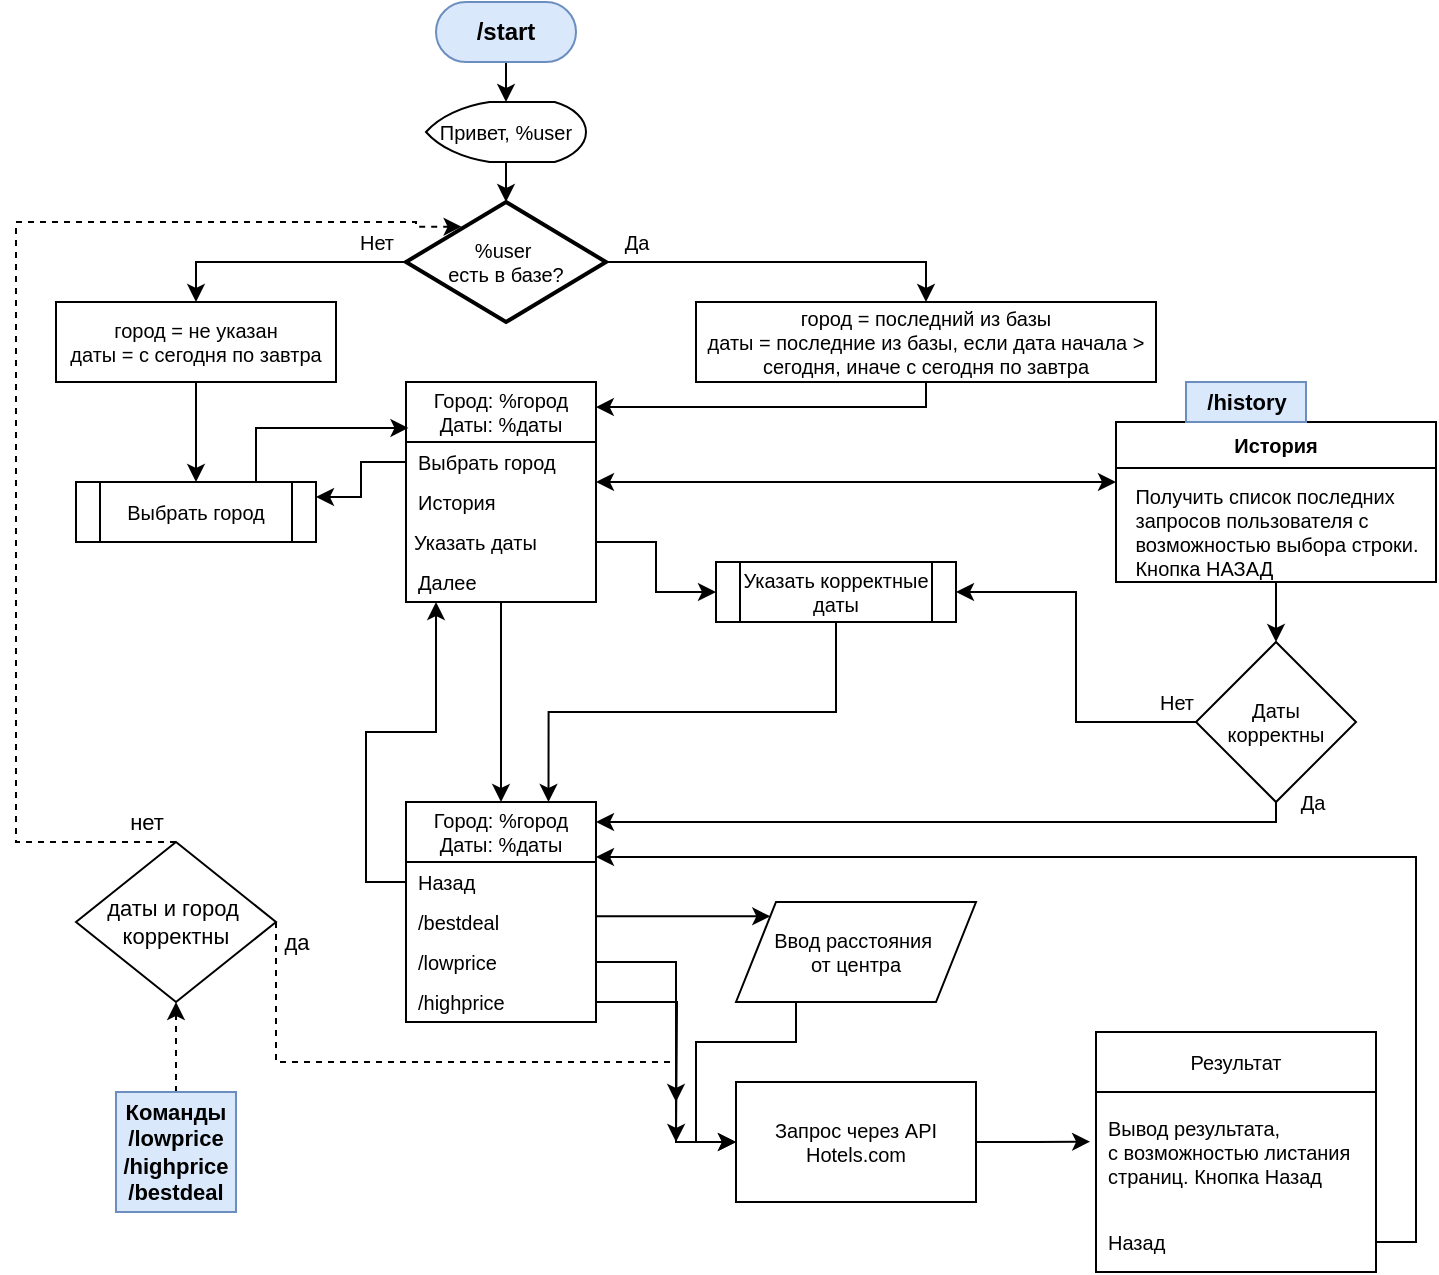 <mxfile version="17.4.4" type="google"><diagram id="0ltrLucjNvKU8GN_2eWd" name="Страница 1"><mxGraphModel grid="1" page="1" gridSize="10" guides="1" tooltips="1" connect="1" arrows="1" fold="1" pageScale="1" pageWidth="827" pageHeight="1169" math="0" shadow="0"><root><mxCell id="0"/><mxCell id="1" parent="0"/><mxCell id="1IQiElOwQ300yY20HpAK-11" style="edgeStyle=orthogonalEdgeStyle;rounded=0;orthogonalLoop=1;jettySize=auto;html=1;exitX=0.5;exitY=1;exitDx=0;exitDy=0;entryX=0.5;entryY=0;entryDx=0;entryDy=0;entryPerimeter=0;fontSize=10;" edge="1" parent="1" source="1IQiElOwQ300yY20HpAK-1" target="1IQiElOwQ300yY20HpAK-10"><mxGeometry relative="1" as="geometry"/></mxCell><mxCell id="1IQiElOwQ300yY20HpAK-1" value="/start" style="rounded=1;whiteSpace=wrap;html=1;arcSize=50;fillColor=#dae8fc;strokeColor=#6c8ebf;fontStyle=1" vertex="1" parent="1"><mxGeometry x="269" y="40" width="70" height="30" as="geometry"/></mxCell><mxCell id="1IQiElOwQ300yY20HpAK-41" style="edgeStyle=orthogonalEdgeStyle;rounded=0;orthogonalLoop=1;jettySize=auto;html=1;exitX=0.5;exitY=1;exitDx=0;exitDy=0;exitPerimeter=0;entryX=0.5;entryY=0;entryDx=0;entryDy=0;entryPerimeter=0;fontSize=10;" edge="1" parent="1" source="1IQiElOwQ300yY20HpAK-10" target="1IQiElOwQ300yY20HpAK-29"><mxGeometry relative="1" as="geometry"/></mxCell><mxCell id="1IQiElOwQ300yY20HpAK-10" value="&lt;font style=&quot;font-size: 10px&quot;&gt;Привет, %user&lt;/font&gt;" style="strokeWidth=1;html=1;shape=mxgraph.flowchart.display;whiteSpace=wrap;" vertex="1" parent="1"><mxGeometry x="264" y="90" width="80" height="30" as="geometry"/></mxCell><mxCell id="1IQiElOwQ300yY20HpAK-54" value="" style="edgeStyle=orthogonalEdgeStyle;rounded=0;orthogonalLoop=1;jettySize=auto;html=1;fontSize=10;entryX=0.5;entryY=0;entryDx=0;entryDy=0;" edge="1" parent="1" source="1IQiElOwQ300yY20HpAK-22" target="1IQiElOwQ300yY20HpAK-49"><mxGeometry relative="1" as="geometry"><Array as="points"><mxPoint x="299" y="340"/><mxPoint x="299" y="340"/></Array></mxGeometry></mxCell><mxCell id="1IQiElOwQ300yY20HpAK-22" value="Город: %город&#10;Даты: %даты" style="swimlane;fontStyle=0;childLayout=stackLayout;horizontal=1;startSize=30;horizontalStack=0;resizeParent=1;resizeParentMax=0;resizeLast=0;collapsible=1;marginBottom=0;fontSize=10;strokeWidth=1;" vertex="1" parent="1"><mxGeometry x="254" y="230" width="95" height="110" as="geometry"/></mxCell><mxCell id="1IQiElOwQ300yY20HpAK-23" value="Выбрать город" style="text;strokeColor=none;fillColor=none;align=left;verticalAlign=middle;spacingLeft=4;spacingRight=4;overflow=hidden;points=[[0,0.5],[1,0.5]];portConstraint=eastwest;rotatable=0;fontSize=10;" vertex="1" parent="1IQiElOwQ300yY20HpAK-22"><mxGeometry y="30" width="95" height="20" as="geometry"/></mxCell><mxCell id="1IQiElOwQ300yY20HpAK-26" value="История" style="text;strokeColor=none;fillColor=none;align=left;verticalAlign=middle;spacingLeft=4;spacingRight=4;overflow=hidden;points=[[0,0.5],[1,0.5]];portConstraint=eastwest;rotatable=0;fontSize=10;" vertex="1" parent="1IQiElOwQ300yY20HpAK-22"><mxGeometry y="50" width="95" height="20" as="geometry"/></mxCell><mxCell id="1IQiElOwQ300yY20HpAK-24" value="Указать даты" style="text;strokeColor=none;fillColor=none;align=left;verticalAlign=middle;spacingLeft=3;spacingRight=4;overflow=hidden;points=[[0,0.5],[1,0.5]];portConstraint=eastwest;rotatable=0;fontSize=10;spacing=1;spacingBottom=0;" vertex="1" parent="1IQiElOwQ300yY20HpAK-22"><mxGeometry y="70" width="95" height="20" as="geometry"/></mxCell><mxCell id="1IQiElOwQ300yY20HpAK-25" value="Далее" style="text;strokeColor=none;fillColor=none;align=left;verticalAlign=middle;spacingLeft=4;spacingRight=4;overflow=hidden;points=[[0,0.5],[1,0.5]];portConstraint=eastwest;rotatable=0;fontSize=10;" vertex="1" parent="1IQiElOwQ300yY20HpAK-22"><mxGeometry y="90" width="95" height="20" as="geometry"/></mxCell><mxCell id="1IQiElOwQ300yY20HpAK-37" style="edgeStyle=orthogonalEdgeStyle;rounded=0;orthogonalLoop=1;jettySize=auto;html=1;exitX=0;exitY=0.5;exitDx=0;exitDy=0;exitPerimeter=0;entryX=0.5;entryY=0;entryDx=0;entryDy=0;fontSize=10;" edge="1" parent="1" source="1IQiElOwQ300yY20HpAK-29" target="1IQiElOwQ300yY20HpAK-34"><mxGeometry relative="1" as="geometry"/></mxCell><mxCell id="1IQiElOwQ300yY20HpAK-39" style="edgeStyle=orthogonalEdgeStyle;rounded=0;orthogonalLoop=1;jettySize=auto;html=1;exitX=1;exitY=0.5;exitDx=0;exitDy=0;exitPerimeter=0;entryX=0.5;entryY=0;entryDx=0;entryDy=0;fontSize=10;" edge="1" parent="1" source="1IQiElOwQ300yY20HpAK-29" target="1IQiElOwQ300yY20HpAK-35"><mxGeometry relative="1" as="geometry"/></mxCell><mxCell id="1IQiElOwQ300yY20HpAK-29" value="%user&amp;nbsp;&lt;br&gt;есть в базе?" style="strokeWidth=2;html=1;shape=mxgraph.flowchart.decision;whiteSpace=wrap;fontSize=10;" vertex="1" parent="1"><mxGeometry x="254" y="140" width="100" height="60" as="geometry"/></mxCell><mxCell id="1IQiElOwQ300yY20HpAK-70" style="edgeStyle=orthogonalEdgeStyle;rounded=0;orthogonalLoop=1;jettySize=auto;html=1;exitX=0.5;exitY=1;exitDx=0;exitDy=0;entryX=0.5;entryY=0;entryDx=0;entryDy=0;fontSize=10;" edge="1" parent="1" source="1IQiElOwQ300yY20HpAK-34" target="1IQiElOwQ300yY20HpAK-42"><mxGeometry relative="1" as="geometry"/></mxCell><mxCell id="1IQiElOwQ300yY20HpAK-34" value="город = не указан&lt;br&gt;даты = с сегодня по завтра" style="rounded=0;whiteSpace=wrap;html=1;fontSize=10;strokeWidth=1;" vertex="1" parent="1"><mxGeometry x="79" y="190" width="140" height="40" as="geometry"/></mxCell><mxCell id="1IQiElOwQ300yY20HpAK-40" style="edgeStyle=orthogonalEdgeStyle;rounded=0;orthogonalLoop=1;jettySize=auto;html=1;exitX=0.5;exitY=1;exitDx=0;exitDy=0;entryX=0.999;entryY=0.114;entryDx=0;entryDy=0;entryPerimeter=0;fontSize=10;" edge="1" parent="1" source="1IQiElOwQ300yY20HpAK-35" target="1IQiElOwQ300yY20HpAK-22"><mxGeometry relative="1" as="geometry"><Array as="points"><mxPoint x="514" y="243"/></Array></mxGeometry></mxCell><mxCell id="1IQiElOwQ300yY20HpAK-35" value="город = последний из базы&lt;br&gt;даты = последние из базы, если дата начала &amp;gt; сегодня, иначе с сегодня по завтра" style="rounded=0;whiteSpace=wrap;html=1;fontSize=10;strokeWidth=1;" vertex="1" parent="1"><mxGeometry x="399" y="190" width="230" height="40" as="geometry"/></mxCell><mxCell id="1IQiElOwQ300yY20HpAK-48" style="edgeStyle=orthogonalEdgeStyle;rounded=0;orthogonalLoop=1;jettySize=auto;html=1;exitX=0.75;exitY=0;exitDx=0;exitDy=0;entryX=0.013;entryY=0.209;entryDx=0;entryDy=0;entryPerimeter=0;fontSize=10;" edge="1" parent="1" source="1IQiElOwQ300yY20HpAK-42" target="1IQiElOwQ300yY20HpAK-22"><mxGeometry relative="1" as="geometry"/></mxCell><mxCell id="1IQiElOwQ300yY20HpAK-42" value="Выбрать город" style="shape=process;whiteSpace=wrap;html=1;backgroundOutline=1;fontSize=10;strokeWidth=1;" vertex="1" parent="1"><mxGeometry x="89" y="280" width="120" height="30" as="geometry"/></mxCell><mxCell id="1IQiElOwQ300yY20HpAK-46" style="edgeStyle=orthogonalEdgeStyle;rounded=0;orthogonalLoop=1;jettySize=auto;html=1;exitX=0;exitY=0.5;exitDx=0;exitDy=0;entryX=1;entryY=0.25;entryDx=0;entryDy=0;fontSize=10;" edge="1" parent="1" source="1IQiElOwQ300yY20HpAK-23" target="1IQiElOwQ300yY20HpAK-42"><mxGeometry relative="1" as="geometry"/></mxCell><mxCell id="1IQiElOwQ300yY20HpAK-49" value="Город: %город&#10;Даты: %даты" style="swimlane;fontStyle=0;childLayout=stackLayout;horizontal=1;startSize=30;horizontalStack=0;resizeParent=1;resizeParentMax=0;resizeLast=0;collapsible=1;marginBottom=0;fontSize=10;strokeWidth=1;" vertex="1" parent="1"><mxGeometry x="254" y="440" width="95" height="110" as="geometry"/></mxCell><mxCell id="1IQiElOwQ300yY20HpAK-50" value="Назад" style="text;strokeColor=none;fillColor=none;align=left;verticalAlign=middle;spacingLeft=4;spacingRight=4;overflow=hidden;points=[[0,0.5],[1,0.5]];portConstraint=eastwest;rotatable=0;fontSize=10;" vertex="1" parent="1IQiElOwQ300yY20HpAK-49"><mxGeometry y="30" width="95" height="20" as="geometry"/></mxCell><mxCell id="1IQiElOwQ300yY20HpAK-55" value="/bestdeal" style="text;strokeColor=none;fillColor=none;align=left;verticalAlign=middle;spacingLeft=4;spacingRight=4;overflow=hidden;points=[[0,0.5],[1,0.5]];portConstraint=eastwest;rotatable=0;fontSize=10;" vertex="1" parent="1IQiElOwQ300yY20HpAK-49"><mxGeometry y="50" width="95" height="20" as="geometry"/></mxCell><mxCell id="1IQiElOwQ300yY20HpAK-52" value="/lowprice" style="text;strokeColor=none;fillColor=none;align=left;verticalAlign=middle;spacingLeft=4;spacingRight=4;overflow=hidden;points=[[0,0.5],[1,0.5]];portConstraint=eastwest;rotatable=0;fontSize=10;" vertex="1" parent="1IQiElOwQ300yY20HpAK-49"><mxGeometry y="70" width="95" height="20" as="geometry"/></mxCell><mxCell id="1IQiElOwQ300yY20HpAK-53" value="/highprice" style="text;strokeColor=none;fillColor=none;align=left;verticalAlign=middle;spacingLeft=4;spacingRight=4;overflow=hidden;points=[[0,0.5],[1,0.5]];portConstraint=eastwest;rotatable=0;fontSize=10;" vertex="1" parent="1IQiElOwQ300yY20HpAK-49"><mxGeometry y="90" width="95" height="20" as="geometry"/></mxCell><mxCell id="1IQiElOwQ300yY20HpAK-57" value="Результат" style="swimlane;fontStyle=0;childLayout=stackLayout;horizontal=1;startSize=30;horizontalStack=0;resizeParent=1;resizeParentMax=0;resizeLast=0;collapsible=1;marginBottom=0;fontSize=10;strokeWidth=1;" vertex="1" parent="1"><mxGeometry x="599" y="555" width="140" height="120" as="geometry"/></mxCell><mxCell id="1IQiElOwQ300yY20HpAK-58" value="Вывод результата, &#10;с возможностью листания &#10;страниц. Кнопка Назад" style="text;strokeColor=none;fillColor=none;align=left;verticalAlign=middle;spacingLeft=4;spacingRight=4;overflow=hidden;points=[[0,0.5],[1,0.5]];portConstraint=eastwest;rotatable=0;fontSize=10;" vertex="1" parent="1IQiElOwQ300yY20HpAK-57"><mxGeometry y="30" width="140" height="60" as="geometry"/></mxCell><mxCell id="1IQiElOwQ300yY20HpAK-91" value="Назад" style="text;strokeColor=none;fillColor=none;align=left;verticalAlign=middle;spacingLeft=4;spacingRight=4;overflow=hidden;points=[[0,0.5],[1,0.5]];portConstraint=eastwest;rotatable=0;fontSize=10;" vertex="1" parent="1IQiElOwQ300yY20HpAK-57"><mxGeometry y="90" width="140" height="30" as="geometry"/></mxCell><mxCell id="1IQiElOwQ300yY20HpAK-78" style="edgeStyle=orthogonalEdgeStyle;rounded=0;orthogonalLoop=1;jettySize=auto;html=1;exitX=0.5;exitY=1;exitDx=0;exitDy=0;entryX=0.5;entryY=0;entryDx=0;entryDy=0;fontSize=10;" edge="1" parent="1" source="1IQiElOwQ300yY20HpAK-64" target="1IQiElOwQ300yY20HpAK-77"><mxGeometry relative="1" as="geometry"/></mxCell><mxCell id="1IQiElOwQ300yY20HpAK-64" value="История" style="swimlane;fontSize=10;strokeWidth=1;" vertex="1" parent="1"><mxGeometry x="609" y="250" width="160" height="80" as="geometry"/></mxCell><mxCell id="1IQiElOwQ300yY20HpAK-65" value="&lt;div style=&quot;text-align: justify&quot;&gt;&lt;span&gt;Получить список последних&amp;nbsp;&lt;/span&gt;&lt;/div&gt;&lt;div style=&quot;text-align: justify&quot;&gt;&lt;span&gt;запросов пользователя с&lt;/span&gt;&lt;/div&gt;&lt;div style=&quot;text-align: justify&quot;&gt;&lt;span&gt;возможностью выбора строки.&lt;/span&gt;&lt;/div&gt;&lt;div style=&quot;text-align: justify&quot;&gt;Кнопка НАЗАД&lt;/div&gt;" style="text;html=1;align=center;verticalAlign=middle;resizable=0;points=[];autosize=1;strokeColor=none;fillColor=none;fontSize=10;" vertex="1" parent="1IQiElOwQ300yY20HpAK-64"><mxGeometry y="30" width="160" height="50" as="geometry"/></mxCell><mxCell id="1IQiElOwQ300yY20HpAK-74" style="edgeStyle=orthogonalEdgeStyle;rounded=0;orthogonalLoop=1;jettySize=auto;html=1;exitX=0.5;exitY=1;exitDx=0;exitDy=0;entryX=0.75;entryY=0;entryDx=0;entryDy=0;fontSize=10;" edge="1" parent="1" source="1IQiElOwQ300yY20HpAK-67" target="1IQiElOwQ300yY20HpAK-49"><mxGeometry relative="1" as="geometry"/></mxCell><mxCell id="1IQiElOwQ300yY20HpAK-67" value="Указать корректные даты" style="shape=process;whiteSpace=wrap;html=1;backgroundOutline=1;fontSize=10;strokeWidth=1;" vertex="1" parent="1"><mxGeometry x="409" y="320" width="120" height="30" as="geometry"/></mxCell><mxCell id="1IQiElOwQ300yY20HpAK-69" style="edgeStyle=orthogonalEdgeStyle;rounded=0;orthogonalLoop=1;jettySize=auto;html=1;fontSize=10;" edge="1" parent="1" source="1IQiElOwQ300yY20HpAK-24" target="1IQiElOwQ300yY20HpAK-67"><mxGeometry relative="1" as="geometry"><mxPoint x="379" y="290" as="sourcePoint"/></mxGeometry></mxCell><mxCell id="1IQiElOwQ300yY20HpAK-71" style="edgeStyle=orthogonalEdgeStyle;rounded=0;orthogonalLoop=1;jettySize=auto;html=1;fontSize=10;entryX=0;entryY=0;entryDx=0;entryDy=0;entryPerimeter=0;startArrow=classic;startFill=1;" edge="1" parent="1" source="1IQiElOwQ300yY20HpAK-26" target="1IQiElOwQ300yY20HpAK-65"><mxGeometry relative="1" as="geometry"><mxPoint x="539" y="290" as="targetPoint"/><Array as="points"><mxPoint x="349" y="280"/><mxPoint x="349" y="280"/></Array></mxGeometry></mxCell><mxCell id="1IQiElOwQ300yY20HpAK-75" value="Да" style="text;html=1;align=center;verticalAlign=middle;resizable=0;points=[];autosize=1;strokeColor=none;fillColor=none;fontSize=10;" vertex="1" parent="1"><mxGeometry x="354" y="150" width="30" height="20" as="geometry"/></mxCell><mxCell id="1IQiElOwQ300yY20HpAK-76" value="Нет" style="text;html=1;align=center;verticalAlign=middle;resizable=0;points=[];autosize=1;strokeColor=none;fillColor=none;fontSize=10;" vertex="1" parent="1"><mxGeometry x="224" y="150" width="30" height="20" as="geometry"/></mxCell><mxCell id="1IQiElOwQ300yY20HpAK-82" style="edgeStyle=orthogonalEdgeStyle;rounded=0;orthogonalLoop=1;jettySize=auto;html=1;exitX=0;exitY=0.5;exitDx=0;exitDy=0;entryX=1;entryY=0.5;entryDx=0;entryDy=0;fontSize=10;" edge="1" parent="1" source="1IQiElOwQ300yY20HpAK-77" target="1IQiElOwQ300yY20HpAK-67"><mxGeometry relative="1" as="geometry"/></mxCell><mxCell id="1IQiElOwQ300yY20HpAK-84" style="edgeStyle=orthogonalEdgeStyle;rounded=0;orthogonalLoop=1;jettySize=auto;html=1;exitX=0.5;exitY=1;exitDx=0;exitDy=0;fontSize=10;" edge="1" parent="1" source="1IQiElOwQ300yY20HpAK-77"><mxGeometry relative="1" as="geometry"><mxPoint x="349" y="450" as="targetPoint"/><Array as="points"><mxPoint x="689" y="450"/></Array></mxGeometry></mxCell><mxCell id="1IQiElOwQ300yY20HpAK-77" value="Даты&lt;br&gt;корректны" style="rhombus;whiteSpace=wrap;html=1;fontSize=10;strokeWidth=1;" vertex="1" parent="1"><mxGeometry x="649" y="360" width="80" height="80" as="geometry"/></mxCell><mxCell id="1IQiElOwQ300yY20HpAK-83" value="Нет" style="text;html=1;align=center;verticalAlign=middle;resizable=0;points=[];autosize=1;strokeColor=none;fillColor=none;fontSize=10;" vertex="1" parent="1"><mxGeometry x="624" y="380" width="30" height="20" as="geometry"/></mxCell><mxCell id="1IQiElOwQ300yY20HpAK-85" value="Да" style="text;html=1;align=center;verticalAlign=middle;resizable=0;points=[];autosize=1;strokeColor=none;fillColor=none;fontSize=10;" vertex="1" parent="1"><mxGeometry x="691.5" y="430" width="30" height="20" as="geometry"/></mxCell><mxCell id="1IQiElOwQ300yY20HpAK-87" style="edgeStyle=orthogonalEdgeStyle;rounded=0;orthogonalLoop=1;jettySize=auto;html=1;exitX=0;exitY=0.5;exitDx=0;exitDy=0;entryX=0.158;entryY=1;entryDx=0;entryDy=0;entryPerimeter=0;fontSize=10;" edge="1" parent="1" source="1IQiElOwQ300yY20HpAK-50" target="1IQiElOwQ300yY20HpAK-25"><mxGeometry relative="1" as="geometry"/></mxCell><mxCell id="1IQiElOwQ300yY20HpAK-98" style="edgeStyle=orthogonalEdgeStyle;rounded=0;orthogonalLoop=1;jettySize=auto;html=1;exitX=0.25;exitY=1;exitDx=0;exitDy=0;entryX=0;entryY=0.5;entryDx=0;entryDy=0;fontSize=10;" edge="1" parent="1" source="1IQiElOwQ300yY20HpAK-89" target="1IQiElOwQ300yY20HpAK-90"><mxGeometry relative="1" as="geometry"/></mxCell><mxCell id="1IQiElOwQ300yY20HpAK-89" value="Ввод расстояния&amp;nbsp;&lt;br&gt;от центра" style="shape=parallelogram;perimeter=parallelogramPerimeter;whiteSpace=wrap;html=1;fixedSize=1;fontSize=10;strokeWidth=1;" vertex="1" parent="1"><mxGeometry x="419" y="490" width="120" height="50" as="geometry"/></mxCell><mxCell id="1IQiElOwQ300yY20HpAK-101" style="edgeStyle=orthogonalEdgeStyle;rounded=0;orthogonalLoop=1;jettySize=auto;html=1;exitX=1;exitY=0.5;exitDx=0;exitDy=0;entryX=-0.021;entryY=0.414;entryDx=0;entryDy=0;entryPerimeter=0;fontSize=10;" edge="1" parent="1" source="1IQiElOwQ300yY20HpAK-90" target="1IQiElOwQ300yY20HpAK-58"><mxGeometry relative="1" as="geometry"/></mxCell><mxCell id="1IQiElOwQ300yY20HpAK-90" value="Запрос через API Hotels.com" style="rounded=0;whiteSpace=wrap;html=1;fontSize=10;strokeWidth=1;" vertex="1" parent="1"><mxGeometry x="419" y="580" width="120" height="60" as="geometry"/></mxCell><mxCell id="1IQiElOwQ300yY20HpAK-96" style="edgeStyle=orthogonalEdgeStyle;rounded=0;orthogonalLoop=1;jettySize=auto;html=1;exitX=1;exitY=0.5;exitDx=0;exitDy=0;fontSize=10;" edge="1" parent="1" source="1IQiElOwQ300yY20HpAK-52"><mxGeometry relative="1" as="geometry"><mxPoint x="419" y="610" as="targetPoint"/><Array as="points"><mxPoint x="389" y="520"/><mxPoint x="389" y="610"/></Array></mxGeometry></mxCell><mxCell id="1IQiElOwQ300yY20HpAK-100" style="edgeStyle=orthogonalEdgeStyle;rounded=0;orthogonalLoop=1;jettySize=auto;html=1;exitX=1;exitY=0.5;exitDx=0;exitDy=0;fontSize=10;" edge="1" parent="1" source="1IQiElOwQ300yY20HpAK-53"><mxGeometry relative="1" as="geometry"><mxPoint x="389" y="610" as="targetPoint"/></mxGeometry></mxCell><mxCell id="1IQiElOwQ300yY20HpAK-102" style="edgeStyle=orthogonalEdgeStyle;rounded=0;orthogonalLoop=1;jettySize=auto;html=1;exitX=1;exitY=0.5;exitDx=0;exitDy=0;entryX=1;entryY=0.25;entryDx=0;entryDy=0;fontSize=10;" edge="1" parent="1" source="1IQiElOwQ300yY20HpAK-91" target="1IQiElOwQ300yY20HpAK-49"><mxGeometry relative="1" as="geometry"/></mxCell><mxCell id="1IQiElOwQ300yY20HpAK-103" value="/history" style="text;html=1;align=center;verticalAlign=middle;resizable=0;points=[];autosize=1;strokeColor=#6c8ebf;fillColor=#dae8fc;fontSize=11;fontStyle=1" vertex="1" parent="1"><mxGeometry x="644" y="230" width="60" height="20" as="geometry"/></mxCell><mxCell id="1IQiElOwQ300yY20HpAK-105" style="edgeStyle=orthogonalEdgeStyle;rounded=0;orthogonalLoop=1;jettySize=auto;html=1;exitX=1;exitY=0.5;exitDx=0;exitDy=0;entryX=0;entryY=0;entryDx=0;entryDy=0;fontSize=11;startArrow=none;startFill=0;" edge="1" parent="1" source="1IQiElOwQ300yY20HpAK-55" target="1IQiElOwQ300yY20HpAK-89"><mxGeometry relative="1" as="geometry"><Array as="points"><mxPoint x="349" y="497"/></Array></mxGeometry></mxCell><mxCell id="1IQiElOwQ300yY20HpAK-113" style="edgeStyle=orthogonalEdgeStyle;rounded=0;orthogonalLoop=1;jettySize=auto;html=1;exitX=0.5;exitY=0;exitDx=0;exitDy=0;dashed=1;fontSize=11;startArrow=none;startFill=0;entryX=0.5;entryY=1;entryDx=0;entryDy=0;" edge="1" parent="1" source="1IQiElOwQ300yY20HpAK-106" target="1IQiElOwQ300yY20HpAK-107"><mxGeometry relative="1" as="geometry"><mxPoint x="139" y="550" as="targetPoint"/></mxGeometry></mxCell><mxCell id="1IQiElOwQ300yY20HpAK-106" value="Команды&lt;br&gt;/lowprice&lt;br&gt;/highprice&lt;br&gt;/bestdeal" style="text;html=1;strokeColor=#6c8ebf;fillColor=#dae8fc;align=center;verticalAlign=middle;whiteSpace=wrap;rounded=0;fontSize=11;fontStyle=1" vertex="1" parent="1"><mxGeometry x="109" y="585" width="60" height="60" as="geometry"/></mxCell><mxCell id="1IQiElOwQ300yY20HpAK-109" style="edgeStyle=orthogonalEdgeStyle;rounded=0;orthogonalLoop=1;jettySize=auto;html=1;exitX=1;exitY=0.5;exitDx=0;exitDy=0;fontSize=11;startArrow=none;startFill=0;dashed=1;" edge="1" parent="1" source="1IQiElOwQ300yY20HpAK-107"><mxGeometry relative="1" as="geometry"><mxPoint x="389" y="590" as="targetPoint"/><Array as="points"><mxPoint x="189" y="570"/><mxPoint x="389" y="570"/></Array></mxGeometry></mxCell><mxCell id="1IQiElOwQ300yY20HpAK-111" style="edgeStyle=orthogonalEdgeStyle;rounded=0;orthogonalLoop=1;jettySize=auto;html=1;exitX=0.5;exitY=0;exitDx=0;exitDy=0;entryX=0.278;entryY=0.206;entryDx=0;entryDy=0;entryPerimeter=0;dashed=1;fontSize=11;startArrow=none;startFill=0;" edge="1" parent="1" source="1IQiElOwQ300yY20HpAK-107" target="1IQiElOwQ300yY20HpAK-29"><mxGeometry relative="1" as="geometry"><Array as="points"><mxPoint x="59" y="460"/><mxPoint x="59" y="150"/><mxPoint x="259" y="150"/><mxPoint x="259" y="152"/></Array></mxGeometry></mxCell><mxCell id="1IQiElOwQ300yY20HpAK-107" value="даты и город&amp;nbsp;&lt;br&gt;корректны" style="rhombus;whiteSpace=wrap;html=1;fontSize=11;strokeWidth=1;" vertex="1" parent="1"><mxGeometry x="89" y="460" width="100" height="80" as="geometry"/></mxCell><mxCell id="1IQiElOwQ300yY20HpAK-110" value="да" style="text;html=1;align=center;verticalAlign=middle;resizable=0;points=[];autosize=1;strokeColor=none;fillColor=none;fontSize=11;" vertex="1" parent="1"><mxGeometry x="184" y="500" width="30" height="20" as="geometry"/></mxCell><mxCell id="1IQiElOwQ300yY20HpAK-112" value="нет" style="text;html=1;align=center;verticalAlign=middle;resizable=0;points=[];autosize=1;strokeColor=none;fillColor=none;fontSize=11;" vertex="1" parent="1"><mxGeometry x="109" y="440" width="30" height="20" as="geometry"/></mxCell></root></mxGraphModel></diagram></mxfile>
